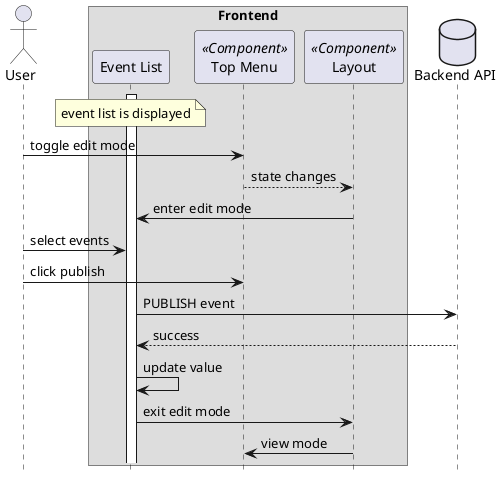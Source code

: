 @startuml
hide footbox

actor User as user
box "Frontend"
participant "Event List" as eventlist
participant "Top Menu" as topmenu <<Component>>
participant "Layout" as layout <<Component>>
end box
database "Backend API" as api

note over eventlist : event list is displayed

activate eventlist
user -> topmenu : toggle edit mode
topmenu --> layout : state changes
layout -> eventlist : enter edit mode
user -> eventlist : select events
user -> topmenu : click publish
eventlist -> api : PUBLISH event
api --> eventlist : success
eventlist -> eventlist : update value

eventlist -> layout : exit edit mode
layout -> topmenu : view mode
@enduml
